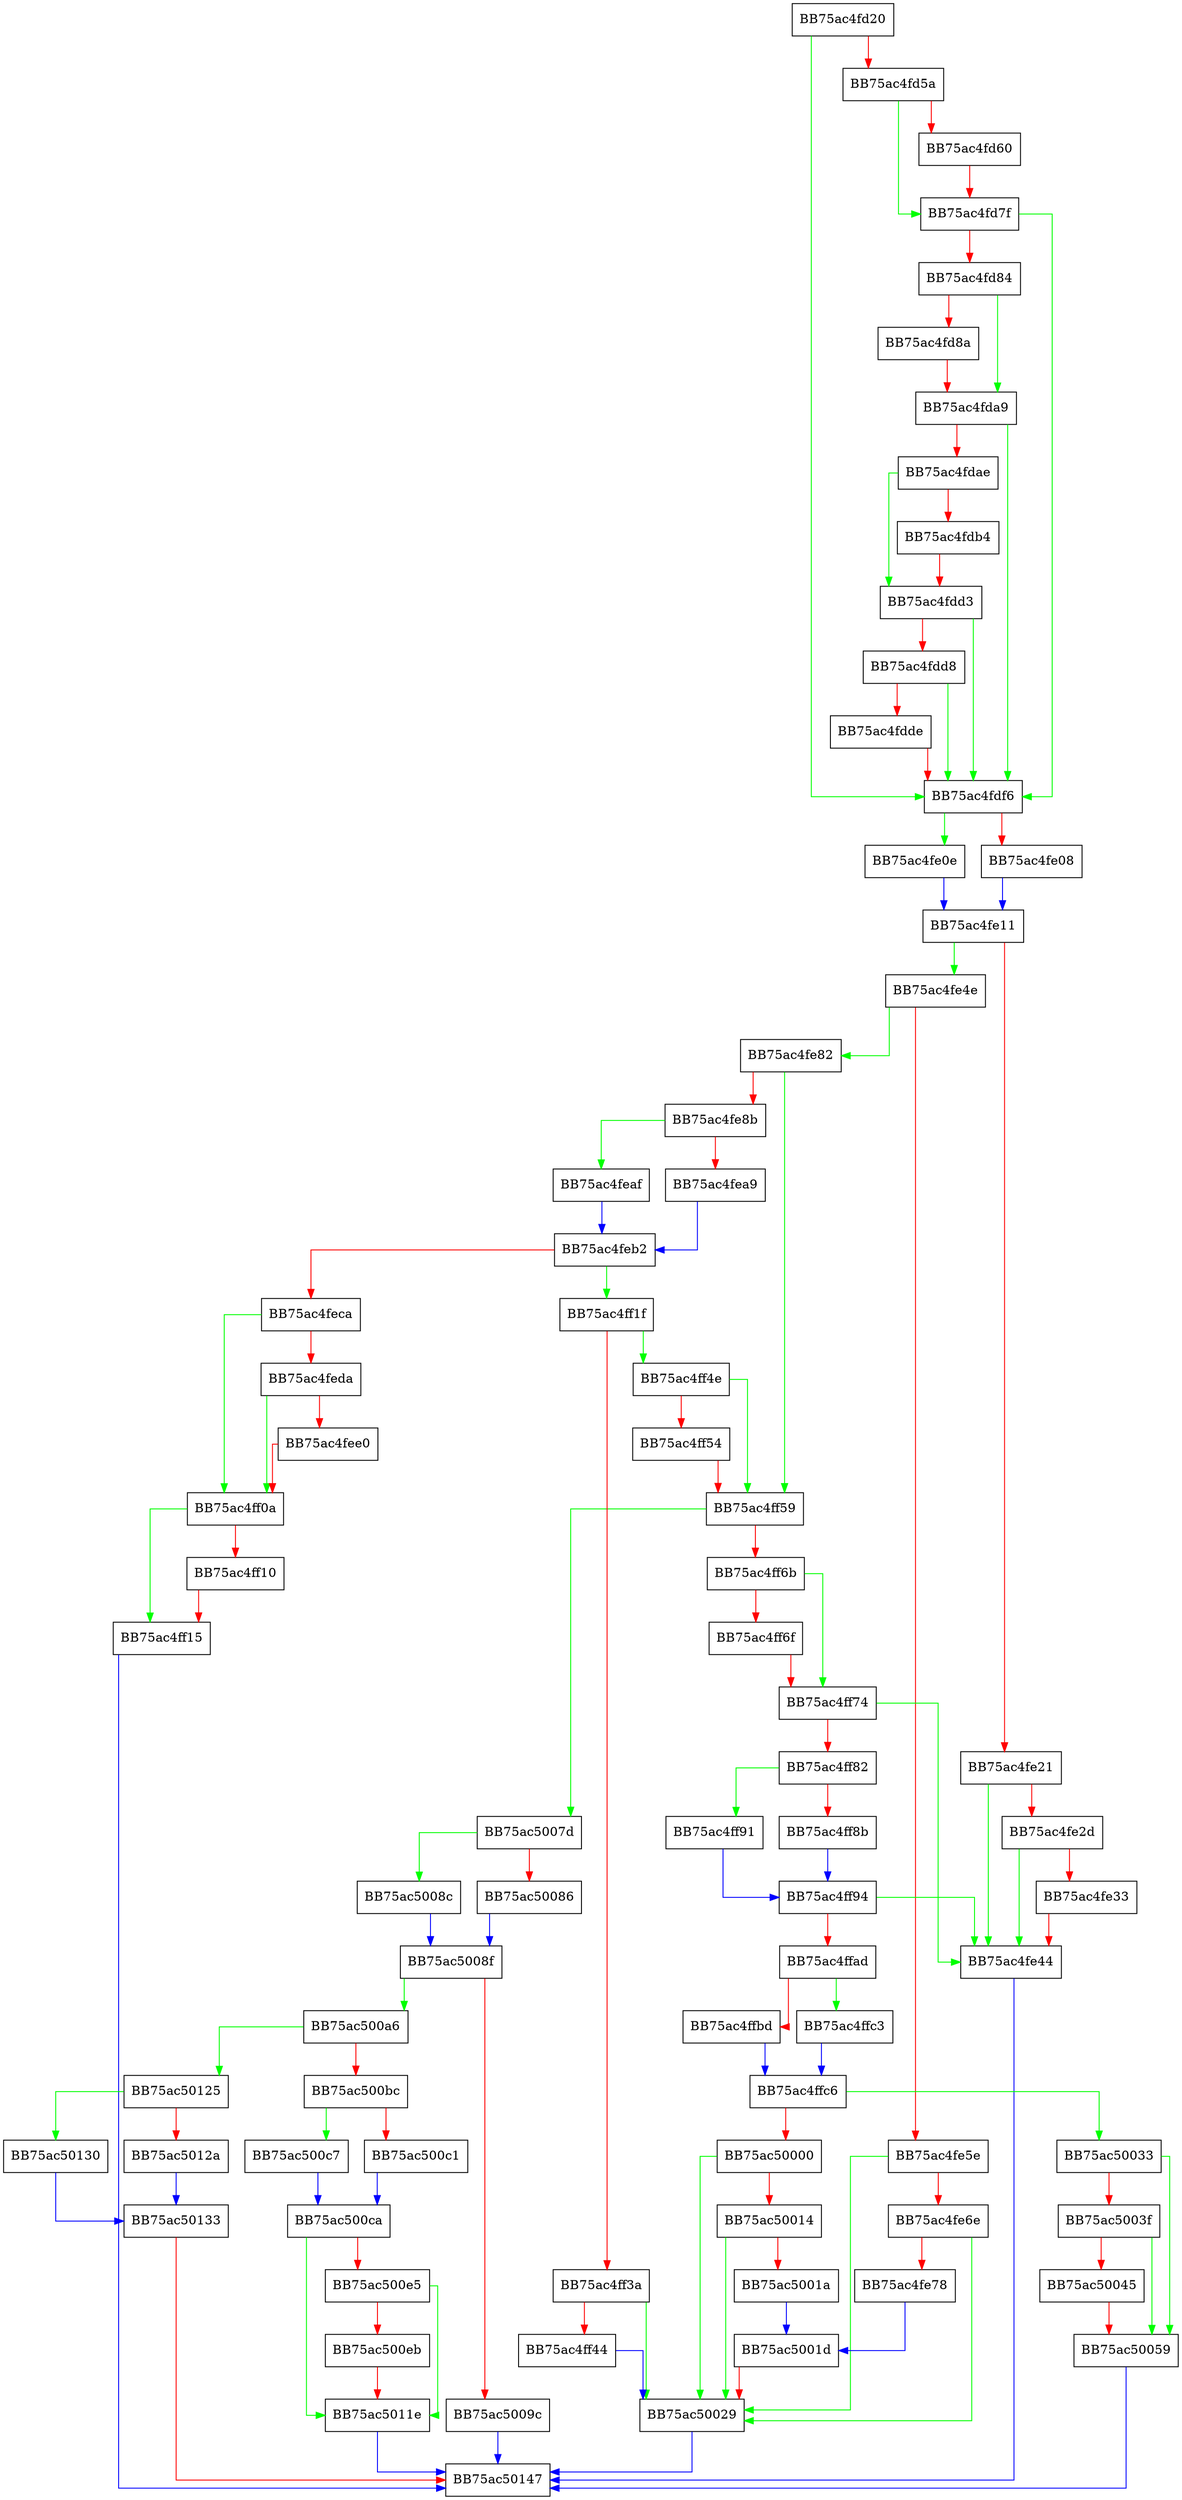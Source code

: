 digraph OpenFile {
  node [shape="box"];
  graph [splines=ortho];
  BB75ac4fd20 -> BB75ac4fdf6 [color="green"];
  BB75ac4fd20 -> BB75ac4fd5a [color="red"];
  BB75ac4fd5a -> BB75ac4fd7f [color="green"];
  BB75ac4fd5a -> BB75ac4fd60 [color="red"];
  BB75ac4fd60 -> BB75ac4fd7f [color="red"];
  BB75ac4fd7f -> BB75ac4fdf6 [color="green"];
  BB75ac4fd7f -> BB75ac4fd84 [color="red"];
  BB75ac4fd84 -> BB75ac4fda9 [color="green"];
  BB75ac4fd84 -> BB75ac4fd8a [color="red"];
  BB75ac4fd8a -> BB75ac4fda9 [color="red"];
  BB75ac4fda9 -> BB75ac4fdf6 [color="green"];
  BB75ac4fda9 -> BB75ac4fdae [color="red"];
  BB75ac4fdae -> BB75ac4fdd3 [color="green"];
  BB75ac4fdae -> BB75ac4fdb4 [color="red"];
  BB75ac4fdb4 -> BB75ac4fdd3 [color="red"];
  BB75ac4fdd3 -> BB75ac4fdf6 [color="green"];
  BB75ac4fdd3 -> BB75ac4fdd8 [color="red"];
  BB75ac4fdd8 -> BB75ac4fdf6 [color="green"];
  BB75ac4fdd8 -> BB75ac4fdde [color="red"];
  BB75ac4fdde -> BB75ac4fdf6 [color="red"];
  BB75ac4fdf6 -> BB75ac4fe0e [color="green"];
  BB75ac4fdf6 -> BB75ac4fe08 [color="red"];
  BB75ac4fe08 -> BB75ac4fe11 [color="blue"];
  BB75ac4fe0e -> BB75ac4fe11 [color="blue"];
  BB75ac4fe11 -> BB75ac4fe4e [color="green"];
  BB75ac4fe11 -> BB75ac4fe21 [color="red"];
  BB75ac4fe21 -> BB75ac4fe44 [color="green"];
  BB75ac4fe21 -> BB75ac4fe2d [color="red"];
  BB75ac4fe2d -> BB75ac4fe44 [color="green"];
  BB75ac4fe2d -> BB75ac4fe33 [color="red"];
  BB75ac4fe33 -> BB75ac4fe44 [color="red"];
  BB75ac4fe44 -> BB75ac50147 [color="blue"];
  BB75ac4fe4e -> BB75ac4fe82 [color="green"];
  BB75ac4fe4e -> BB75ac4fe5e [color="red"];
  BB75ac4fe5e -> BB75ac50029 [color="green"];
  BB75ac4fe5e -> BB75ac4fe6e [color="red"];
  BB75ac4fe6e -> BB75ac50029 [color="green"];
  BB75ac4fe6e -> BB75ac4fe78 [color="red"];
  BB75ac4fe78 -> BB75ac5001d [color="blue"];
  BB75ac4fe82 -> BB75ac4ff59 [color="green"];
  BB75ac4fe82 -> BB75ac4fe8b [color="red"];
  BB75ac4fe8b -> BB75ac4feaf [color="green"];
  BB75ac4fe8b -> BB75ac4fea9 [color="red"];
  BB75ac4fea9 -> BB75ac4feb2 [color="blue"];
  BB75ac4feaf -> BB75ac4feb2 [color="blue"];
  BB75ac4feb2 -> BB75ac4ff1f [color="green"];
  BB75ac4feb2 -> BB75ac4feca [color="red"];
  BB75ac4feca -> BB75ac4ff0a [color="green"];
  BB75ac4feca -> BB75ac4feda [color="red"];
  BB75ac4feda -> BB75ac4ff0a [color="green"];
  BB75ac4feda -> BB75ac4fee0 [color="red"];
  BB75ac4fee0 -> BB75ac4ff0a [color="red"];
  BB75ac4ff0a -> BB75ac4ff15 [color="green"];
  BB75ac4ff0a -> BB75ac4ff10 [color="red"];
  BB75ac4ff10 -> BB75ac4ff15 [color="red"];
  BB75ac4ff15 -> BB75ac50147 [color="blue"];
  BB75ac4ff1f -> BB75ac4ff4e [color="green"];
  BB75ac4ff1f -> BB75ac4ff3a [color="red"];
  BB75ac4ff3a -> BB75ac50029 [color="green"];
  BB75ac4ff3a -> BB75ac4ff44 [color="red"];
  BB75ac4ff44 -> BB75ac50029 [color="blue"];
  BB75ac4ff4e -> BB75ac4ff59 [color="green"];
  BB75ac4ff4e -> BB75ac4ff54 [color="red"];
  BB75ac4ff54 -> BB75ac4ff59 [color="red"];
  BB75ac4ff59 -> BB75ac5007d [color="green"];
  BB75ac4ff59 -> BB75ac4ff6b [color="red"];
  BB75ac4ff6b -> BB75ac4ff74 [color="green"];
  BB75ac4ff6b -> BB75ac4ff6f [color="red"];
  BB75ac4ff6f -> BB75ac4ff74 [color="red"];
  BB75ac4ff74 -> BB75ac4fe44 [color="green"];
  BB75ac4ff74 -> BB75ac4ff82 [color="red"];
  BB75ac4ff82 -> BB75ac4ff91 [color="green"];
  BB75ac4ff82 -> BB75ac4ff8b [color="red"];
  BB75ac4ff8b -> BB75ac4ff94 [color="blue"];
  BB75ac4ff91 -> BB75ac4ff94 [color="blue"];
  BB75ac4ff94 -> BB75ac4fe44 [color="green"];
  BB75ac4ff94 -> BB75ac4ffad [color="red"];
  BB75ac4ffad -> BB75ac4ffc3 [color="green"];
  BB75ac4ffad -> BB75ac4ffbd [color="red"];
  BB75ac4ffbd -> BB75ac4ffc6 [color="blue"];
  BB75ac4ffc3 -> BB75ac4ffc6 [color="blue"];
  BB75ac4ffc6 -> BB75ac50033 [color="green"];
  BB75ac4ffc6 -> BB75ac50000 [color="red"];
  BB75ac50000 -> BB75ac50029 [color="green"];
  BB75ac50000 -> BB75ac50014 [color="red"];
  BB75ac50014 -> BB75ac50029 [color="green"];
  BB75ac50014 -> BB75ac5001a [color="red"];
  BB75ac5001a -> BB75ac5001d [color="blue"];
  BB75ac5001d -> BB75ac50029 [color="red"];
  BB75ac50029 -> BB75ac50147 [color="blue"];
  BB75ac50033 -> BB75ac50059 [color="green"];
  BB75ac50033 -> BB75ac5003f [color="red"];
  BB75ac5003f -> BB75ac50059 [color="green"];
  BB75ac5003f -> BB75ac50045 [color="red"];
  BB75ac50045 -> BB75ac50059 [color="red"];
  BB75ac50059 -> BB75ac50147 [color="blue"];
  BB75ac5007d -> BB75ac5008c [color="green"];
  BB75ac5007d -> BB75ac50086 [color="red"];
  BB75ac50086 -> BB75ac5008f [color="blue"];
  BB75ac5008c -> BB75ac5008f [color="blue"];
  BB75ac5008f -> BB75ac500a6 [color="green"];
  BB75ac5008f -> BB75ac5009c [color="red"];
  BB75ac5009c -> BB75ac50147 [color="blue"];
  BB75ac500a6 -> BB75ac50125 [color="green"];
  BB75ac500a6 -> BB75ac500bc [color="red"];
  BB75ac500bc -> BB75ac500c7 [color="green"];
  BB75ac500bc -> BB75ac500c1 [color="red"];
  BB75ac500c1 -> BB75ac500ca [color="blue"];
  BB75ac500c7 -> BB75ac500ca [color="blue"];
  BB75ac500ca -> BB75ac5011e [color="green"];
  BB75ac500ca -> BB75ac500e5 [color="red"];
  BB75ac500e5 -> BB75ac5011e [color="green"];
  BB75ac500e5 -> BB75ac500eb [color="red"];
  BB75ac500eb -> BB75ac5011e [color="red"];
  BB75ac5011e -> BB75ac50147 [color="blue"];
  BB75ac50125 -> BB75ac50130 [color="green"];
  BB75ac50125 -> BB75ac5012a [color="red"];
  BB75ac5012a -> BB75ac50133 [color="blue"];
  BB75ac50130 -> BB75ac50133 [color="blue"];
  BB75ac50133 -> BB75ac50147 [color="red"];
}